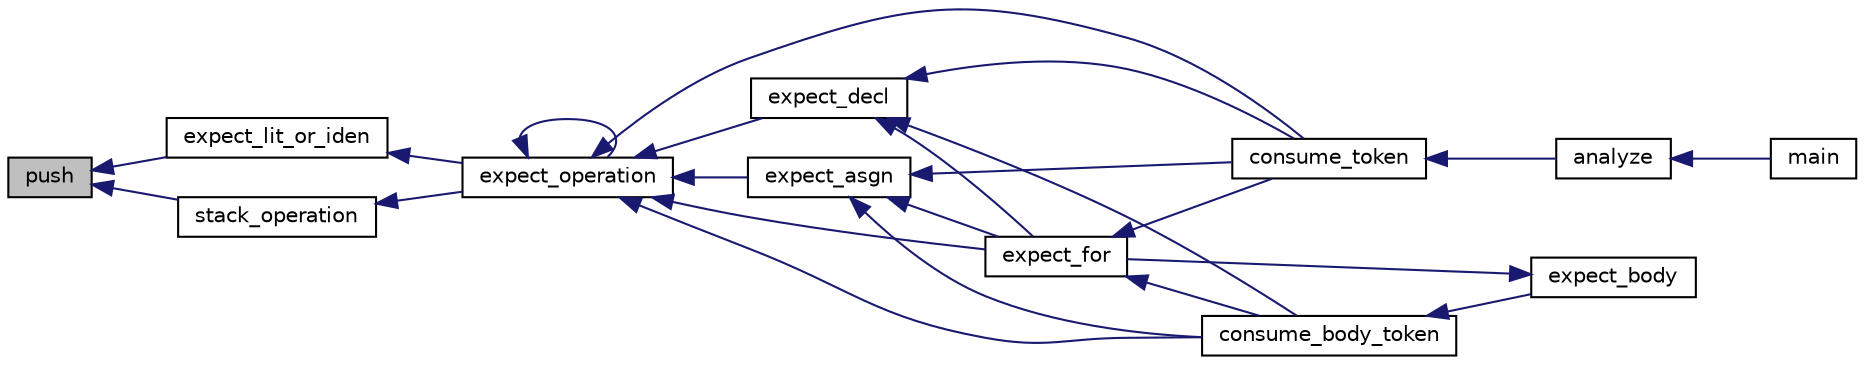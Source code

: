 digraph "push"
{
  edge [fontname="Helvetica",fontsize="10",labelfontname="Helvetica",labelfontsize="10"];
  node [fontname="Helvetica",fontsize="10",shape=record];
  rankdir="LR";
  Node29 [label="push",height=0.2,width=0.4,color="black", fillcolor="grey75", style="filled", fontcolor="black"];
  Node29 -> Node30 [dir="back",color="midnightblue",fontsize="10",style="solid"];
  Node30 [label="expect_lit_or_iden",height=0.2,width=0.4,color="black", fillcolor="white", style="filled",URL="$parser_8h.html#a9f0e4ae8bffd096605ec27a3c90ec51e"];
  Node30 -> Node31 [dir="back",color="midnightblue",fontsize="10",style="solid"];
  Node31 [label="expect_operation",height=0.2,width=0.4,color="black", fillcolor="white", style="filled",URL="$parser_8h.html#a12397dfec2ce19c111a7ca9e36fb1cab"];
  Node31 -> Node32 [dir="back",color="midnightblue",fontsize="10",style="solid"];
  Node32 [label="consume_token",height=0.2,width=0.4,color="black", fillcolor="white", style="filled",URL="$parser_8h.html#aef9ddda616297a42c549608a2182293a"];
  Node32 -> Node33 [dir="back",color="midnightblue",fontsize="10",style="solid"];
  Node33 [label="analyze",height=0.2,width=0.4,color="black", fillcolor="white", style="filled",URL="$parser_8h.html#ab8e262381abb5c1e8f9f60852381b46b"];
  Node33 -> Node34 [dir="back",color="midnightblue",fontsize="10",style="solid"];
  Node34 [label="main",height=0.2,width=0.4,color="black", fillcolor="white", style="filled",URL="$ramiel_8c.html#a700a0caa5b70a06d1064e576f9f3cf65"];
  Node31 -> Node31 [dir="back",color="midnightblue",fontsize="10",style="solid"];
  Node31 -> Node35 [dir="back",color="midnightblue",fontsize="10",style="solid"];
  Node35 [label="expect_decl",height=0.2,width=0.4,color="black", fillcolor="white", style="filled",URL="$parser_8h.html#a514a249759646ae7388684e263c20637"];
  Node35 -> Node32 [dir="back",color="midnightblue",fontsize="10",style="solid"];
  Node35 -> Node36 [dir="back",color="midnightblue",fontsize="10",style="solid"];
  Node36 [label="expect_for",height=0.2,width=0.4,color="black", fillcolor="white", style="filled",URL="$parser_8h.html#a6c4dec3baf883dba3df49cfdc685039d"];
  Node36 -> Node32 [dir="back",color="midnightblue",fontsize="10",style="solid"];
  Node36 -> Node37 [dir="back",color="midnightblue",fontsize="10",style="solid"];
  Node37 [label="consume_body_token",height=0.2,width=0.4,color="black", fillcolor="white", style="filled",URL="$parser_8h.html#ada95a16260d002cabfceed8c7956f3ff"];
  Node37 -> Node38 [dir="back",color="midnightblue",fontsize="10",style="solid"];
  Node38 [label="expect_body",height=0.2,width=0.4,color="black", fillcolor="white", style="filled",URL="$parser_8h.html#a20449c77ec9d4c4255017273d52c688b"];
  Node38 -> Node36 [dir="back",color="midnightblue",fontsize="10",style="solid"];
  Node35 -> Node37 [dir="back",color="midnightblue",fontsize="10",style="solid"];
  Node31 -> Node39 [dir="back",color="midnightblue",fontsize="10",style="solid"];
  Node39 [label="expect_asgn",height=0.2,width=0.4,color="black", fillcolor="white", style="filled",URL="$parser_8h.html#a877c74213c9cea303f42ec5528bb724e"];
  Node39 -> Node32 [dir="back",color="midnightblue",fontsize="10",style="solid"];
  Node39 -> Node36 [dir="back",color="midnightblue",fontsize="10",style="solid"];
  Node39 -> Node37 [dir="back",color="midnightblue",fontsize="10",style="solid"];
  Node31 -> Node36 [dir="back",color="midnightblue",fontsize="10",style="solid"];
  Node31 -> Node37 [dir="back",color="midnightblue",fontsize="10",style="solid"];
  Node29 -> Node40 [dir="back",color="midnightblue",fontsize="10",style="solid"];
  Node40 [label="stack_operation",height=0.2,width=0.4,color="black", fillcolor="white", style="filled",URL="$stack_8h.html#ae5a2bc7523f38afa7346d3ab3be59463"];
  Node40 -> Node31 [dir="back",color="midnightblue",fontsize="10",style="solid"];
}
